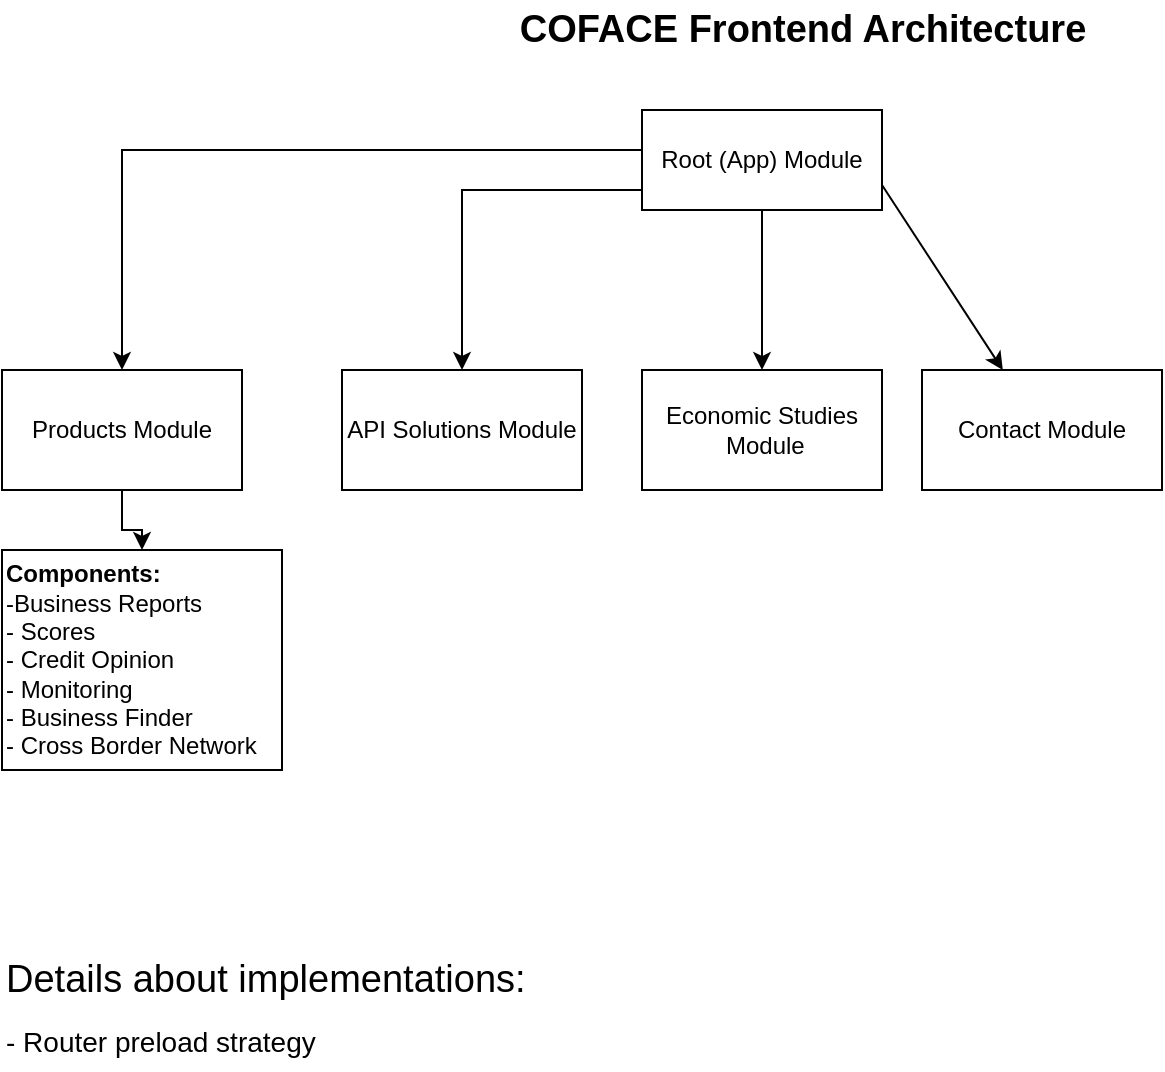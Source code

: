 <mxfile version="13.7.7" type="github">
  <diagram id="7G5bMyklPg214r5d4M1_" name="Page-1">
    <mxGraphModel dx="946" dy="646" grid="1" gridSize="10" guides="1" tooltips="1" connect="1" arrows="1" fold="1" page="1" pageScale="1" pageWidth="827" pageHeight="1169" math="0" shadow="0">
      <root>
        <mxCell id="0" />
        <mxCell id="1" parent="0" />
        <mxCell id="YIz92cHDHYsAEAl19uF_-3" style="edgeStyle=orthogonalEdgeStyle;rounded=0;orthogonalLoop=1;jettySize=auto;html=1;exitX=0;exitY=1;exitDx=0;exitDy=0;" edge="1" parent="1" source="YIz92cHDHYsAEAl19uF_-1" target="YIz92cHDHYsAEAl19uF_-4">
          <mxGeometry relative="1" as="geometry">
            <mxPoint x="80" y="230" as="targetPoint" />
            <Array as="points">
              <mxPoint x="340" y="90" />
              <mxPoint x="80" y="90" />
            </Array>
          </mxGeometry>
        </mxCell>
        <mxCell id="YIz92cHDHYsAEAl19uF_-11" style="edgeStyle=orthogonalEdgeStyle;rounded=0;orthogonalLoop=1;jettySize=auto;html=1;exitX=0.5;exitY=1;exitDx=0;exitDy=0;" edge="1" parent="1" source="YIz92cHDHYsAEAl19uF_-1" target="YIz92cHDHYsAEAl19uF_-12">
          <mxGeometry relative="1" as="geometry">
            <mxPoint x="400" y="200" as="targetPoint" />
            <Array as="points">
              <mxPoint x="400" y="110" />
              <mxPoint x="250" y="110" />
            </Array>
          </mxGeometry>
        </mxCell>
        <mxCell id="YIz92cHDHYsAEAl19uF_-1" value="Root (App) Module" style="rounded=0;whiteSpace=wrap;html=1;" vertex="1" parent="1">
          <mxGeometry x="340" y="70" width="120" height="50" as="geometry" />
        </mxCell>
        <mxCell id="YIz92cHDHYsAEAl19uF_-7" style="edgeStyle=orthogonalEdgeStyle;rounded=0;orthogonalLoop=1;jettySize=auto;html=1;exitX=0.5;exitY=1;exitDx=0;exitDy=0;" edge="1" parent="1" source="YIz92cHDHYsAEAl19uF_-4" target="YIz92cHDHYsAEAl19uF_-8">
          <mxGeometry relative="1" as="geometry">
            <mxPoint x="80" y="320" as="targetPoint" />
          </mxGeometry>
        </mxCell>
        <mxCell id="YIz92cHDHYsAEAl19uF_-4" value="Products Module&lt;br&gt;" style="rounded=0;whiteSpace=wrap;html=1;" vertex="1" parent="1">
          <mxGeometry x="20" y="200" width="120" height="60" as="geometry" />
        </mxCell>
        <mxCell id="YIz92cHDHYsAEAl19uF_-8" value="&lt;b&gt;Components:&lt;/b&gt;&lt;br&gt;-Business Reports&lt;br&gt;- Scores&lt;br&gt;- Credit Opinion&lt;br&gt;- Monitoring&lt;br&gt;- Business Finder&lt;br&gt;- Cross Border Network" style="rounded=0;whiteSpace=wrap;html=1;align=left;" vertex="1" parent="1">
          <mxGeometry x="20" y="290" width="140" height="110" as="geometry" />
        </mxCell>
        <mxCell id="YIz92cHDHYsAEAl19uF_-12" value="API Solutions Module" style="rounded=0;whiteSpace=wrap;html=1;" vertex="1" parent="1">
          <mxGeometry x="190" y="200" width="120" height="60" as="geometry" />
        </mxCell>
        <mxCell id="YIz92cHDHYsAEAl19uF_-17" value="" style="endArrow=classic;html=1;exitX=0.5;exitY=1;exitDx=0;exitDy=0;" edge="1" parent="1" source="YIz92cHDHYsAEAl19uF_-1">
          <mxGeometry width="50" height="50" relative="1" as="geometry">
            <mxPoint x="390" y="300" as="sourcePoint" />
            <mxPoint x="400" y="200" as="targetPoint" />
          </mxGeometry>
        </mxCell>
        <mxCell id="YIz92cHDHYsAEAl19uF_-18" value="Economic Studies&lt;br&gt;&amp;nbsp;Module" style="rounded=0;whiteSpace=wrap;html=1;" vertex="1" parent="1">
          <mxGeometry x="340" y="200" width="120" height="60" as="geometry" />
        </mxCell>
        <mxCell id="YIz92cHDHYsAEAl19uF_-20" value="" style="endArrow=classic;html=1;exitX=1;exitY=0.75;exitDx=0;exitDy=0;" edge="1" parent="1" source="YIz92cHDHYsAEAl19uF_-1" target="YIz92cHDHYsAEAl19uF_-21">
          <mxGeometry width="50" height="50" relative="1" as="geometry">
            <mxPoint x="390" y="290" as="sourcePoint" />
            <mxPoint x="540" y="200" as="targetPoint" />
          </mxGeometry>
        </mxCell>
        <mxCell id="YIz92cHDHYsAEAl19uF_-21" value="Contact Module" style="rounded=0;whiteSpace=wrap;html=1;" vertex="1" parent="1">
          <mxGeometry x="480" y="200" width="120" height="60" as="geometry" />
        </mxCell>
        <mxCell id="YIz92cHDHYsAEAl19uF_-22" value="COFACE Frontend Architecture" style="text;html=1;align=center;verticalAlign=middle;resizable=0;points=[];autosize=1;fontSize=19;fontStyle=1" vertex="1" parent="1">
          <mxGeometry x="270" y="15" width="300" height="30" as="geometry" />
        </mxCell>
        <mxCell id="YIz92cHDHYsAEAl19uF_-23" value="Details about implementations:" style="text;html=1;align=left;verticalAlign=middle;resizable=0;points=[];autosize=1;fontSize=19;" vertex="1" parent="1">
          <mxGeometry x="20" y="490" width="280" height="30" as="geometry" />
        </mxCell>
        <mxCell id="YIz92cHDHYsAEAl19uF_-24" value="&lt;font style=&quot;font-size: 14px&quot;&gt;- Router preload strategy&lt;/font&gt;" style="text;html=1;align=left;verticalAlign=middle;resizable=0;points=[];autosize=1;fontSize=19;" vertex="1" parent="1">
          <mxGeometry x="20" y="520" width="170" height="30" as="geometry" />
        </mxCell>
      </root>
    </mxGraphModel>
  </diagram>
</mxfile>
